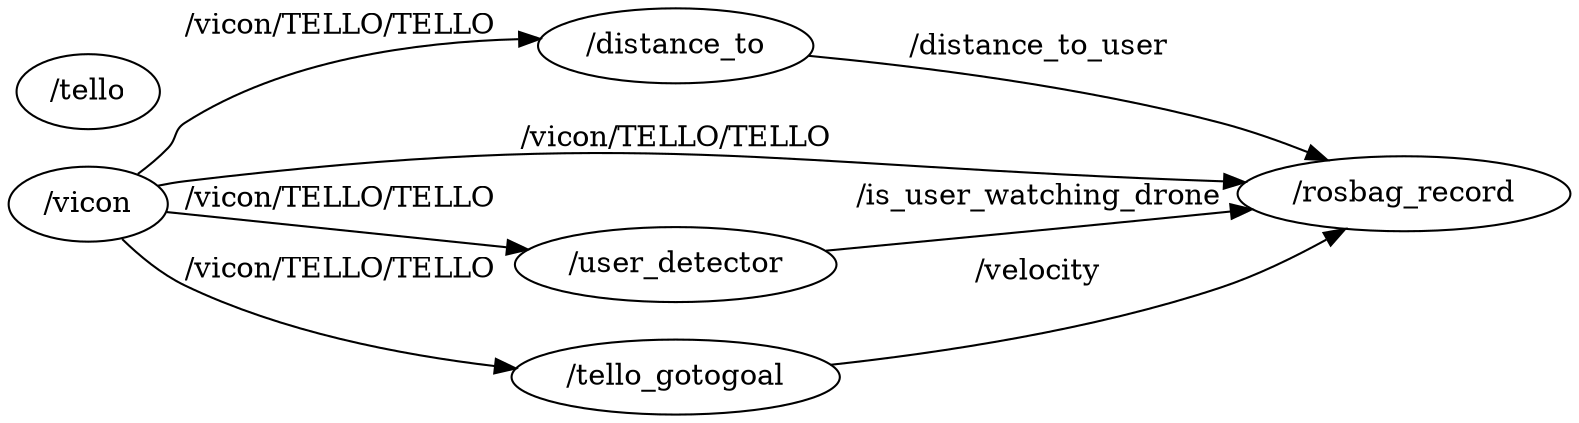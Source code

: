digraph graphname {
	graph [bb="0,0,614.77,195",
		compound=True,
		rank=same,
		rankdir=LR,
		ranksep=0.2
	];
	node [label="\N"];
	n___distance_to	 [URL=__distance_to,
		height=0.5,
		label="/distance_to",
		pos="271.69,177",
		shape=ellipse,
		tooltip="/distance_to",
		width=1.4804];
	n___rosbag_record	 [URL=__rosbag_record,
		height=0.5,
		label="/rosbag_record",
		pos="551.08,93",
		shape=ellipse,
		tooltip="/rosbag_record",
		width=1.7693];
	n___distance_to -> n___rosbag_record	 [URL=topic_3A__distance_to_user,
		label="/distance_to_user",
		lp="411.38,173.5",
		penwidth=1,
		pos="e,525.14,109.59 321.91,170.84 364.56,164.49 427.41,152.7 479.38,133 491.97,128.23 505,121.45 516.4,114.83"];
	n___vicon	 [URL=__vicon,
		height=0.5,
		label="/vicon",
		pos="32.497,93",
		shape=ellipse,
		tooltip="/vicon",
		width=0.9027];
	n___vicon -> n___distance_to	 [URL=topic_3A__vicon__TELLO__TELLO,
		label="/vicon/TELLO/TELLO",
		lp="136.49,181.5",
		penwidth=1,
		pos="e,218.31,176.3 52.383,107.53 56.773,111.34 61.252,115.62 64.994,120 69.4,125.16 67.469,129.06 72.994,133 112.41,161.09 166.6,171.69 208.27,175.49"];
	n___user_detector	 [URL=__user_detector,
		height=0.5,
		label="/user_detector",
		pos="271.69,123",
		shape=ellipse,
		tooltip="/user_detector",
		width=1.679];
	n___vicon -> n___user_detector	 [URL=topic_3A__vicon__TELLO__TELLO,
		label="/vicon/TELLO/TELLO",
		lp="136.49,121.5",
		penwidth=1,
		pos="e,215.62,116.03 64.506,96.922 100.11,101.43 159.52,108.94 205.44,114.75"];
	n___vicon -> n___rosbag_record	 [URL=topic_3A__vicon__TELLO__TELLO,
		label="/vicon/TELLO/TELLO",
		lp="271.69,88.5",
		penwidth=1,
		pos="e,489.52,88.338 64.67,90.208 99.553,87.235 157.77,82.725 207.99,81 301.77,77.779 410,83.097 479.18,87.645"];
	n___tello_gotogoal	 [URL=__tello_gotogoal,
		height=0.5,
		label="/tello_gotogoal",
		pos="271.69,18",
		shape=ellipse,
		tooltip="/tello_gotogoal",
		width=1.7693];
	n___vicon -> n___tello_gotogoal	 [URL=topic_3A__vicon__TELLO__TELLO,
		label="/vicon/TELLO/TELLO",
		lp="136.49,50.5",
		penwidth=1,
		pos="e,209.45,14.077 42.463,75.708 49.262,64.449 59.701,50.506 72.994,43 111.1,21.485 159.81,15.128 199.35,14.202"];
	n___tello	 [URL=__tello,
		height=0.5,
		label="/tello",
		pos="32.497,147",
		shape=ellipse,
		tooltip="/tello",
		width=0.79437];
	n___user_detector -> n___rosbag_record	 [URL=topic_3A__is_user_watching_drone,
		label="/is_user_watching_drone",
		lp="411.38,121.5",
		penwidth=1,
		pos="e,491.15,99.373 328.82,116.93 372.77,112.18 434.12,105.54 481.06,100.46"];
	n___tello_gotogoal -> n___rosbag_record	 [URL=topic_3A__velocity,
		label="/velocity",
		lp="411.38,50.5",
		penwidth=1,
		pos="e,531.2,75.68 335.66,17.654 377.64,19.322 433.35,25.251 479.38,43 495.11,49.063 510.62,59.407 523.09,69.119"];
}
